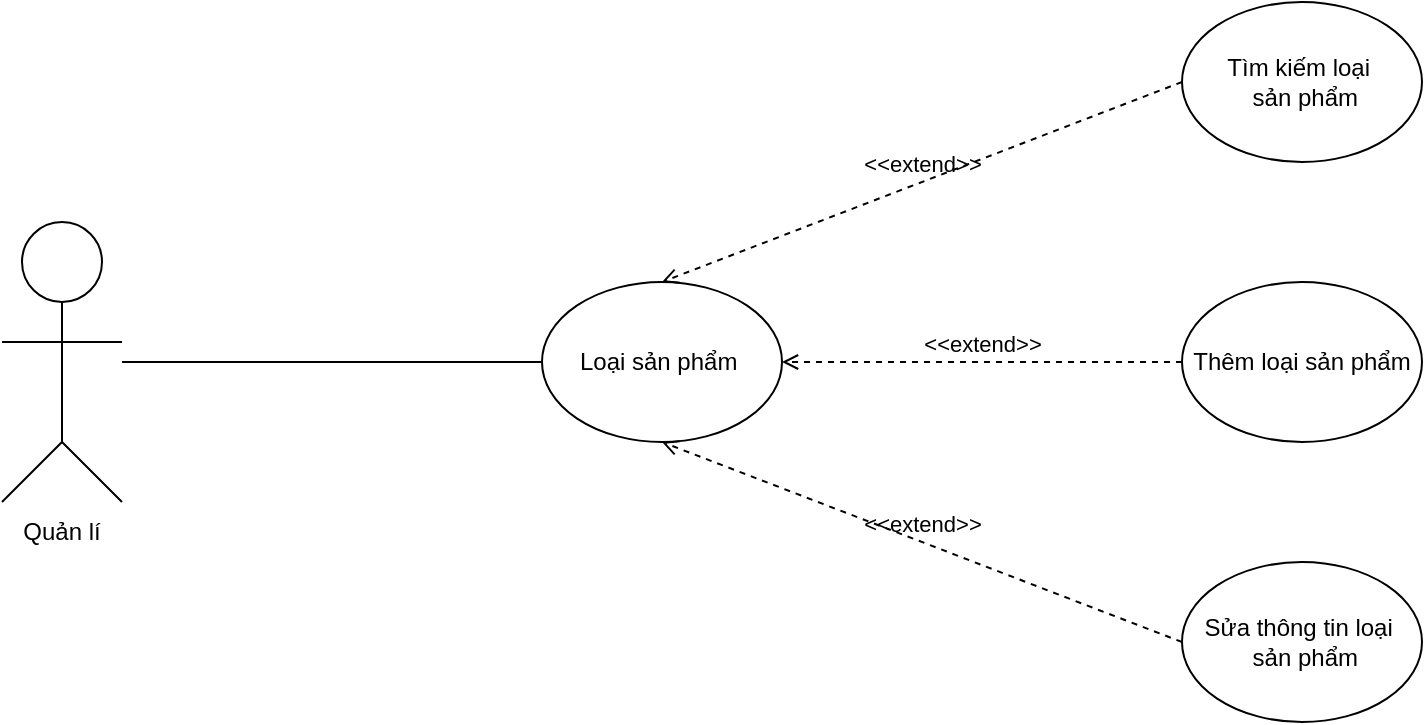 <mxfile version="16.0.3" type="google"><diagram id="E9z3zXpkQB5ZzQNwxEwm" name="Page-1"><mxGraphModel dx="1422" dy="713" grid="0" gridSize="10" guides="1" tooltips="1" connect="1" arrows="1" fold="1" page="0" pageScale="1" pageWidth="850" pageHeight="1100" math="0" shadow="0"><root><mxCell id="0"/><mxCell id="1" parent="0"/><mxCell id="8O0iEQ-nUKCGTgJO33pv-7" value="Thêm loại sản phẩm" style="ellipse;whiteSpace=wrap;html=1;" parent="1" vertex="1"><mxGeometry x="600" y="300" width="120" height="80" as="geometry"/></mxCell><mxCell id="8O0iEQ-nUKCGTgJO33pv-9" value="Sửa thông tin loại&amp;nbsp;&lt;br&gt;&amp;nbsp;sản phẩm" style="ellipse;whiteSpace=wrap;html=1;" parent="1" vertex="1"><mxGeometry x="600" y="440" width="120" height="80" as="geometry"/></mxCell><mxCell id="8O0iEQ-nUKCGTgJO33pv-10" value="Tìm kiếm loại&amp;nbsp;&lt;br&gt;&amp;nbsp;sản phẩm" style="ellipse;whiteSpace=wrap;html=1;" parent="1" vertex="1"><mxGeometry x="600" y="160" width="120" height="80" as="geometry"/></mxCell><mxCell id="zmT6kVBSV20XWA8PSbSC-2" value="Loại sản phẩm&amp;nbsp;" style="ellipse;whiteSpace=wrap;html=1;" parent="1" vertex="1"><mxGeometry x="280" y="300" width="120" height="80" as="geometry"/></mxCell><mxCell id="zmT6kVBSV20XWA8PSbSC-3" value="&amp;lt;&amp;lt;extend&amp;gt;&amp;gt;" style="html=1;verticalAlign=bottom;labelBackgroundColor=none;endArrow=open;endFill=0;dashed=1;rounded=0;exitX=0;exitY=0.5;exitDx=0;exitDy=0;entryX=0.5;entryY=0;entryDx=0;entryDy=0;" parent="1" source="8O0iEQ-nUKCGTgJO33pv-10" target="zmT6kVBSV20XWA8PSbSC-2" edge="1"><mxGeometry width="160" relative="1" as="geometry"><mxPoint x="340" y="370" as="sourcePoint"/><mxPoint x="500" y="370" as="targetPoint"/></mxGeometry></mxCell><mxCell id="zmT6kVBSV20XWA8PSbSC-4" value="&amp;lt;&amp;lt;extend&amp;gt;&amp;gt;" style="html=1;verticalAlign=bottom;labelBackgroundColor=none;endArrow=open;endFill=0;dashed=1;rounded=0;exitX=0;exitY=0.5;exitDx=0;exitDy=0;" parent="1" source="8O0iEQ-nUKCGTgJO33pv-7" edge="1"><mxGeometry width="160" relative="1" as="geometry"><mxPoint x="340" y="370" as="sourcePoint"/><mxPoint x="400" y="340" as="targetPoint"/></mxGeometry></mxCell><mxCell id="zmT6kVBSV20XWA8PSbSC-5" value="&amp;lt;&amp;lt;extend&amp;gt;&amp;gt;" style="html=1;verticalAlign=bottom;labelBackgroundColor=none;endArrow=open;endFill=0;dashed=1;rounded=0;exitX=0;exitY=0.5;exitDx=0;exitDy=0;entryX=0.5;entryY=1;entryDx=0;entryDy=0;" parent="1" source="8O0iEQ-nUKCGTgJO33pv-9" target="zmT6kVBSV20XWA8PSbSC-2" edge="1"><mxGeometry width="160" relative="1" as="geometry"><mxPoint x="330" y="520" as="sourcePoint"/><mxPoint x="400" y="340" as="targetPoint"/></mxGeometry></mxCell><mxCell id="nFAKcKbJANrGdD-eB-lv-8" value="" style="ellipse;whiteSpace=wrap;html=1;aspect=fixed;" parent="1" vertex="1"><mxGeometry x="20" y="270" width="40" height="40" as="geometry"/></mxCell><mxCell id="nFAKcKbJANrGdD-eB-lv-9" value="" style="endArrow=none;html=1;rounded=0;entryX=0.5;entryY=1;entryDx=0;entryDy=0;" parent="1" target="nFAKcKbJANrGdD-eB-lv-8" edge="1"><mxGeometry width="50" height="50" relative="1" as="geometry"><mxPoint x="40" y="380" as="sourcePoint"/><mxPoint x="430" y="410" as="targetPoint"/></mxGeometry></mxCell><mxCell id="nFAKcKbJANrGdD-eB-lv-10" value="" style="endArrow=none;html=1;rounded=0;" parent="1" edge="1"><mxGeometry width="50" height="50" relative="1" as="geometry"><mxPoint x="10" y="330" as="sourcePoint"/><mxPoint x="70" y="330" as="targetPoint"/></mxGeometry></mxCell><mxCell id="nFAKcKbJANrGdD-eB-lv-11" value="" style="endArrow=none;html=1;rounded=0;" parent="1" edge="1"><mxGeometry width="50" height="50" relative="1" as="geometry"><mxPoint x="10" y="410" as="sourcePoint"/><mxPoint x="70" y="410" as="targetPoint"/><Array as="points"><mxPoint x="40" y="380"/></Array></mxGeometry></mxCell><mxCell id="nFAKcKbJANrGdD-eB-lv-12" value="Quản lí" style="text;html=1;strokeColor=none;fillColor=none;align=center;verticalAlign=middle;whiteSpace=wrap;rounded=0;" parent="1" vertex="1"><mxGeometry x="10" y="410" width="60" height="30" as="geometry"/></mxCell><mxCell id="v8UB0VqeSGJoQkJwVv5S-1" value="" style="endArrow=none;html=1;rounded=0;exitX=0;exitY=0.5;exitDx=0;exitDy=0;" parent="1" source="zmT6kVBSV20XWA8PSbSC-2" edge="1"><mxGeometry width="50" height="50" relative="1" as="geometry"><mxPoint x="400" y="400" as="sourcePoint"/><mxPoint x="70" y="340" as="targetPoint"/></mxGeometry></mxCell></root></mxGraphModel></diagram></mxfile>